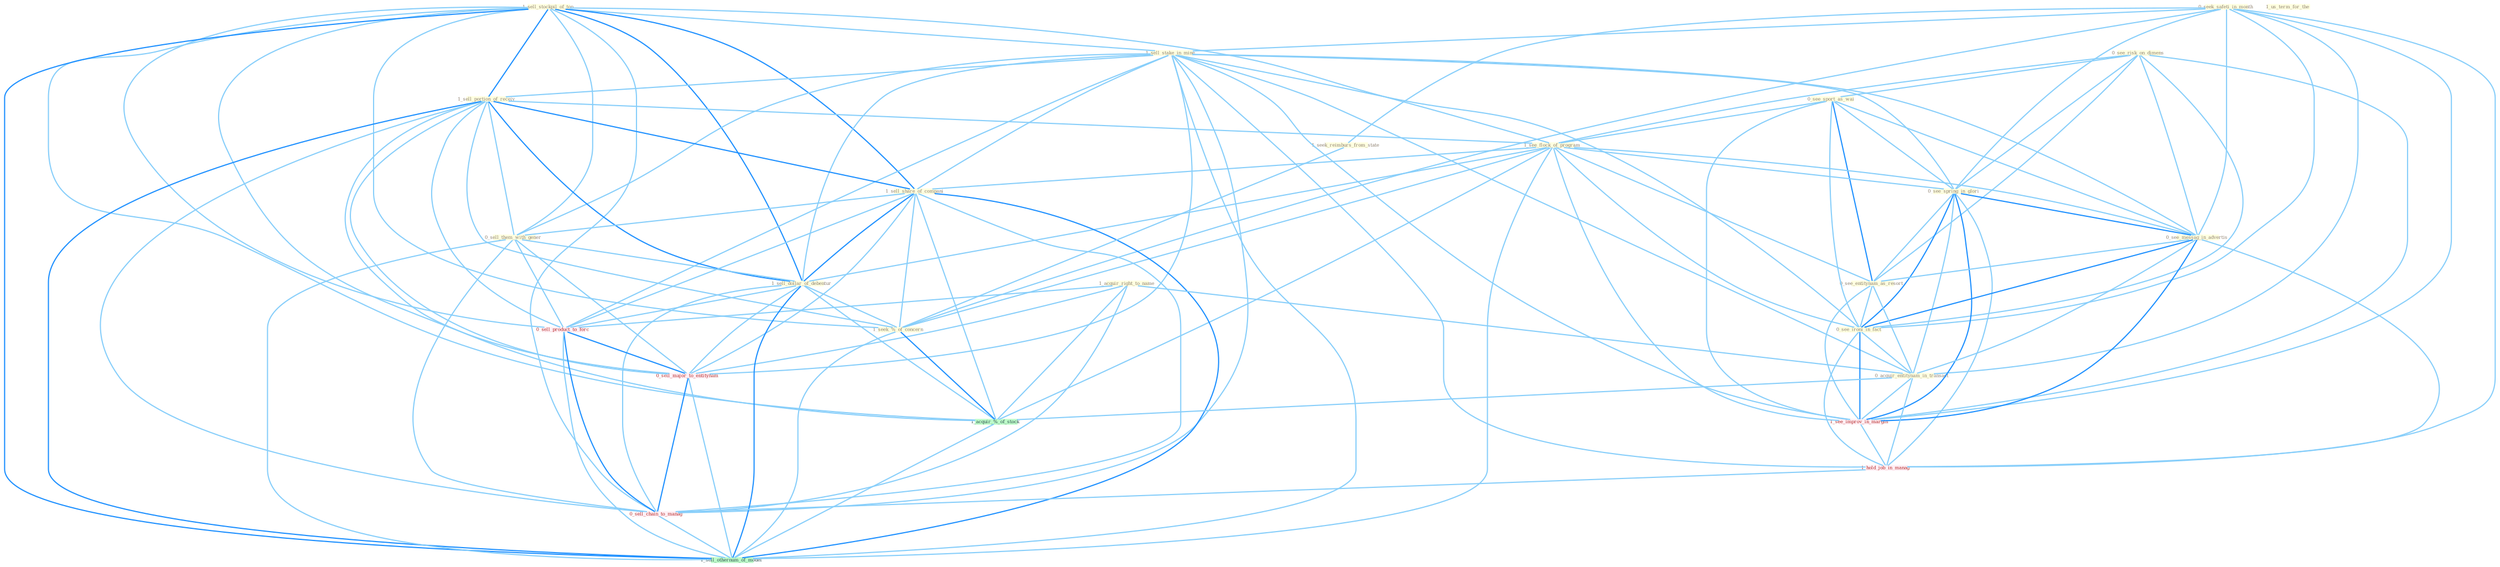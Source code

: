 Graph G{ 
    node
    [shape=polygon,style=filled,width=.5,height=.06,color="#BDFCC9",fixedsize=true,fontsize=4,
    fontcolor="#2f4f4f"];
    {node
    [color="#ffffe0", fontcolor="#8b7d6b"] "0_see_risk_on_dimens " "0_see_sport_as_wai " "0_seek_safeti_in_month " "1_sell_stockpil_of_ton " "1_sell_stake_in_mine " "1_sell_portion_of_receiv " "1_see_flock_of_program " "1_sell_share_of_compani " "1_seek_reimburs_from_state " "1_acquir_right_to_name " "0_see_spring_in_glori " "0_see_messag_in_advertis " "0_sell_them_with_gener " "0_see_entitynam_as_resort " "1_sell_dollar_of_debentur " "1_seek_%_of_concern " "1_us_term_for_the " "0_see_ironi_in_fact " "0_acquir_entitynam_in_transact "}
{node [color="#fff0f5", fontcolor="#b22222"] "1_see_improv_in_margin " "1_hold_job_in_manag " "0_sell_product_to_forc " "0_sell_major_to_entitynam " "0_sell_chain_to_manag "}
edge [color="#B0E2FF"];

	"0_see_risk_on_dimens " -- "0_see_sport_as_wai " [w="1", color="#87cefa" ];
	"0_see_risk_on_dimens " -- "1_see_flock_of_program " [w="1", color="#87cefa" ];
	"0_see_risk_on_dimens " -- "0_see_spring_in_glori " [w="1", color="#87cefa" ];
	"0_see_risk_on_dimens " -- "0_see_messag_in_advertis " [w="1", color="#87cefa" ];
	"0_see_risk_on_dimens " -- "0_see_entitynam_as_resort " [w="1", color="#87cefa" ];
	"0_see_risk_on_dimens " -- "0_see_ironi_in_fact " [w="1", color="#87cefa" ];
	"0_see_risk_on_dimens " -- "1_see_improv_in_margin " [w="1", color="#87cefa" ];
	"0_see_sport_as_wai " -- "1_see_flock_of_program " [w="1", color="#87cefa" ];
	"0_see_sport_as_wai " -- "0_see_spring_in_glori " [w="1", color="#87cefa" ];
	"0_see_sport_as_wai " -- "0_see_messag_in_advertis " [w="1", color="#87cefa" ];
	"0_see_sport_as_wai " -- "0_see_entitynam_as_resort " [w="2", color="#1e90ff" , len=0.8];
	"0_see_sport_as_wai " -- "0_see_ironi_in_fact " [w="1", color="#87cefa" ];
	"0_see_sport_as_wai " -- "1_see_improv_in_margin " [w="1", color="#87cefa" ];
	"0_seek_safeti_in_month " -- "1_sell_stake_in_mine " [w="1", color="#87cefa" ];
	"0_seek_safeti_in_month " -- "1_seek_reimburs_from_state " [w="1", color="#87cefa" ];
	"0_seek_safeti_in_month " -- "0_see_spring_in_glori " [w="1", color="#87cefa" ];
	"0_seek_safeti_in_month " -- "0_see_messag_in_advertis " [w="1", color="#87cefa" ];
	"0_seek_safeti_in_month " -- "1_seek_%_of_concern " [w="1", color="#87cefa" ];
	"0_seek_safeti_in_month " -- "0_see_ironi_in_fact " [w="1", color="#87cefa" ];
	"0_seek_safeti_in_month " -- "0_acquir_entitynam_in_transact " [w="1", color="#87cefa" ];
	"0_seek_safeti_in_month " -- "1_see_improv_in_margin " [w="1", color="#87cefa" ];
	"0_seek_safeti_in_month " -- "1_hold_job_in_manag " [w="1", color="#87cefa" ];
	"1_sell_stockpil_of_ton " -- "1_sell_stake_in_mine " [w="1", color="#87cefa" ];
	"1_sell_stockpil_of_ton " -- "1_sell_portion_of_receiv " [w="2", color="#1e90ff" , len=0.8];
	"1_sell_stockpil_of_ton " -- "1_see_flock_of_program " [w="1", color="#87cefa" ];
	"1_sell_stockpil_of_ton " -- "1_sell_share_of_compani " [w="2", color="#1e90ff" , len=0.8];
	"1_sell_stockpil_of_ton " -- "0_sell_them_with_gener " [w="1", color="#87cefa" ];
	"1_sell_stockpil_of_ton " -- "1_sell_dollar_of_debentur " [w="2", color="#1e90ff" , len=0.8];
	"1_sell_stockpil_of_ton " -- "1_seek_%_of_concern " [w="1", color="#87cefa" ];
	"1_sell_stockpil_of_ton " -- "1_acquir_%_of_stock " [w="1", color="#87cefa" ];
	"1_sell_stockpil_of_ton " -- "0_sell_product_to_forc " [w="1", color="#87cefa" ];
	"1_sell_stockpil_of_ton " -- "0_sell_major_to_entitynam " [w="1", color="#87cefa" ];
	"1_sell_stockpil_of_ton " -- "0_sell_chain_to_manag " [w="1", color="#87cefa" ];
	"1_sell_stockpil_of_ton " -- "1_sell_othernum_of_model " [w="2", color="#1e90ff" , len=0.8];
	"1_sell_stake_in_mine " -- "1_sell_portion_of_receiv " [w="1", color="#87cefa" ];
	"1_sell_stake_in_mine " -- "1_sell_share_of_compani " [w="1", color="#87cefa" ];
	"1_sell_stake_in_mine " -- "0_see_spring_in_glori " [w="1", color="#87cefa" ];
	"1_sell_stake_in_mine " -- "0_see_messag_in_advertis " [w="1", color="#87cefa" ];
	"1_sell_stake_in_mine " -- "0_sell_them_with_gener " [w="1", color="#87cefa" ];
	"1_sell_stake_in_mine " -- "1_sell_dollar_of_debentur " [w="1", color="#87cefa" ];
	"1_sell_stake_in_mine " -- "0_see_ironi_in_fact " [w="1", color="#87cefa" ];
	"1_sell_stake_in_mine " -- "0_acquir_entitynam_in_transact " [w="1", color="#87cefa" ];
	"1_sell_stake_in_mine " -- "1_see_improv_in_margin " [w="1", color="#87cefa" ];
	"1_sell_stake_in_mine " -- "1_hold_job_in_manag " [w="1", color="#87cefa" ];
	"1_sell_stake_in_mine " -- "0_sell_product_to_forc " [w="1", color="#87cefa" ];
	"1_sell_stake_in_mine " -- "0_sell_major_to_entitynam " [w="1", color="#87cefa" ];
	"1_sell_stake_in_mine " -- "0_sell_chain_to_manag " [w="1", color="#87cefa" ];
	"1_sell_stake_in_mine " -- "1_sell_othernum_of_model " [w="1", color="#87cefa" ];
	"1_sell_portion_of_receiv " -- "1_see_flock_of_program " [w="1", color="#87cefa" ];
	"1_sell_portion_of_receiv " -- "1_sell_share_of_compani " [w="2", color="#1e90ff" , len=0.8];
	"1_sell_portion_of_receiv " -- "0_sell_them_with_gener " [w="1", color="#87cefa" ];
	"1_sell_portion_of_receiv " -- "1_sell_dollar_of_debentur " [w="2", color="#1e90ff" , len=0.8];
	"1_sell_portion_of_receiv " -- "1_seek_%_of_concern " [w="1", color="#87cefa" ];
	"1_sell_portion_of_receiv " -- "1_acquir_%_of_stock " [w="1", color="#87cefa" ];
	"1_sell_portion_of_receiv " -- "0_sell_product_to_forc " [w="1", color="#87cefa" ];
	"1_sell_portion_of_receiv " -- "0_sell_major_to_entitynam " [w="1", color="#87cefa" ];
	"1_sell_portion_of_receiv " -- "0_sell_chain_to_manag " [w="1", color="#87cefa" ];
	"1_sell_portion_of_receiv " -- "1_sell_othernum_of_model " [w="2", color="#1e90ff" , len=0.8];
	"1_see_flock_of_program " -- "1_sell_share_of_compani " [w="1", color="#87cefa" ];
	"1_see_flock_of_program " -- "0_see_spring_in_glori " [w="1", color="#87cefa" ];
	"1_see_flock_of_program " -- "0_see_messag_in_advertis " [w="1", color="#87cefa" ];
	"1_see_flock_of_program " -- "0_see_entitynam_as_resort " [w="1", color="#87cefa" ];
	"1_see_flock_of_program " -- "1_sell_dollar_of_debentur " [w="1", color="#87cefa" ];
	"1_see_flock_of_program " -- "1_seek_%_of_concern " [w="1", color="#87cefa" ];
	"1_see_flock_of_program " -- "0_see_ironi_in_fact " [w="1", color="#87cefa" ];
	"1_see_flock_of_program " -- "1_see_improv_in_margin " [w="1", color="#87cefa" ];
	"1_see_flock_of_program " -- "1_acquir_%_of_stock " [w="1", color="#87cefa" ];
	"1_see_flock_of_program " -- "1_sell_othernum_of_model " [w="1", color="#87cefa" ];
	"1_sell_share_of_compani " -- "0_sell_them_with_gener " [w="1", color="#87cefa" ];
	"1_sell_share_of_compani " -- "1_sell_dollar_of_debentur " [w="2", color="#1e90ff" , len=0.8];
	"1_sell_share_of_compani " -- "1_seek_%_of_concern " [w="1", color="#87cefa" ];
	"1_sell_share_of_compani " -- "1_acquir_%_of_stock " [w="1", color="#87cefa" ];
	"1_sell_share_of_compani " -- "0_sell_product_to_forc " [w="1", color="#87cefa" ];
	"1_sell_share_of_compani " -- "0_sell_major_to_entitynam " [w="1", color="#87cefa" ];
	"1_sell_share_of_compani " -- "0_sell_chain_to_manag " [w="1", color="#87cefa" ];
	"1_sell_share_of_compani " -- "1_sell_othernum_of_model " [w="2", color="#1e90ff" , len=0.8];
	"1_seek_reimburs_from_state " -- "1_seek_%_of_concern " [w="1", color="#87cefa" ];
	"1_acquir_right_to_name " -- "0_acquir_entitynam_in_transact " [w="1", color="#87cefa" ];
	"1_acquir_right_to_name " -- "1_acquir_%_of_stock " [w="1", color="#87cefa" ];
	"1_acquir_right_to_name " -- "0_sell_product_to_forc " [w="1", color="#87cefa" ];
	"1_acquir_right_to_name " -- "0_sell_major_to_entitynam " [w="1", color="#87cefa" ];
	"1_acquir_right_to_name " -- "0_sell_chain_to_manag " [w="1", color="#87cefa" ];
	"0_see_spring_in_glori " -- "0_see_messag_in_advertis " [w="2", color="#1e90ff" , len=0.8];
	"0_see_spring_in_glori " -- "0_see_entitynam_as_resort " [w="1", color="#87cefa" ];
	"0_see_spring_in_glori " -- "0_see_ironi_in_fact " [w="2", color="#1e90ff" , len=0.8];
	"0_see_spring_in_glori " -- "0_acquir_entitynam_in_transact " [w="1", color="#87cefa" ];
	"0_see_spring_in_glori " -- "1_see_improv_in_margin " [w="2", color="#1e90ff" , len=0.8];
	"0_see_spring_in_glori " -- "1_hold_job_in_manag " [w="1", color="#87cefa" ];
	"0_see_messag_in_advertis " -- "0_see_entitynam_as_resort " [w="1", color="#87cefa" ];
	"0_see_messag_in_advertis " -- "0_see_ironi_in_fact " [w="2", color="#1e90ff" , len=0.8];
	"0_see_messag_in_advertis " -- "0_acquir_entitynam_in_transact " [w="1", color="#87cefa" ];
	"0_see_messag_in_advertis " -- "1_see_improv_in_margin " [w="2", color="#1e90ff" , len=0.8];
	"0_see_messag_in_advertis " -- "1_hold_job_in_manag " [w="1", color="#87cefa" ];
	"0_sell_them_with_gener " -- "1_sell_dollar_of_debentur " [w="1", color="#87cefa" ];
	"0_sell_them_with_gener " -- "0_sell_product_to_forc " [w="1", color="#87cefa" ];
	"0_sell_them_with_gener " -- "0_sell_major_to_entitynam " [w="1", color="#87cefa" ];
	"0_sell_them_with_gener " -- "0_sell_chain_to_manag " [w="1", color="#87cefa" ];
	"0_sell_them_with_gener " -- "1_sell_othernum_of_model " [w="1", color="#87cefa" ];
	"0_see_entitynam_as_resort " -- "0_see_ironi_in_fact " [w="1", color="#87cefa" ];
	"0_see_entitynam_as_resort " -- "0_acquir_entitynam_in_transact " [w="1", color="#87cefa" ];
	"0_see_entitynam_as_resort " -- "1_see_improv_in_margin " [w="1", color="#87cefa" ];
	"1_sell_dollar_of_debentur " -- "1_seek_%_of_concern " [w="1", color="#87cefa" ];
	"1_sell_dollar_of_debentur " -- "1_acquir_%_of_stock " [w="1", color="#87cefa" ];
	"1_sell_dollar_of_debentur " -- "0_sell_product_to_forc " [w="1", color="#87cefa" ];
	"1_sell_dollar_of_debentur " -- "0_sell_major_to_entitynam " [w="1", color="#87cefa" ];
	"1_sell_dollar_of_debentur " -- "0_sell_chain_to_manag " [w="1", color="#87cefa" ];
	"1_sell_dollar_of_debentur " -- "1_sell_othernum_of_model " [w="2", color="#1e90ff" , len=0.8];
	"1_seek_%_of_concern " -- "1_acquir_%_of_stock " [w="2", color="#1e90ff" , len=0.8];
	"1_seek_%_of_concern " -- "1_sell_othernum_of_model " [w="1", color="#87cefa" ];
	"0_see_ironi_in_fact " -- "0_acquir_entitynam_in_transact " [w="1", color="#87cefa" ];
	"0_see_ironi_in_fact " -- "1_see_improv_in_margin " [w="2", color="#1e90ff" , len=0.8];
	"0_see_ironi_in_fact " -- "1_hold_job_in_manag " [w="1", color="#87cefa" ];
	"0_acquir_entitynam_in_transact " -- "1_see_improv_in_margin " [w="1", color="#87cefa" ];
	"0_acquir_entitynam_in_transact " -- "1_acquir_%_of_stock " [w="1", color="#87cefa" ];
	"0_acquir_entitynam_in_transact " -- "1_hold_job_in_manag " [w="1", color="#87cefa" ];
	"1_see_improv_in_margin " -- "1_hold_job_in_manag " [w="1", color="#87cefa" ];
	"1_acquir_%_of_stock " -- "1_sell_othernum_of_model " [w="1", color="#87cefa" ];
	"1_hold_job_in_manag " -- "0_sell_chain_to_manag " [w="1", color="#87cefa" ];
	"0_sell_product_to_forc " -- "0_sell_major_to_entitynam " [w="2", color="#1e90ff" , len=0.8];
	"0_sell_product_to_forc " -- "0_sell_chain_to_manag " [w="2", color="#1e90ff" , len=0.8];
	"0_sell_product_to_forc " -- "1_sell_othernum_of_model " [w="1", color="#87cefa" ];
	"0_sell_major_to_entitynam " -- "0_sell_chain_to_manag " [w="2", color="#1e90ff" , len=0.8];
	"0_sell_major_to_entitynam " -- "1_sell_othernum_of_model " [w="1", color="#87cefa" ];
	"0_sell_chain_to_manag " -- "1_sell_othernum_of_model " [w="1", color="#87cefa" ];
}